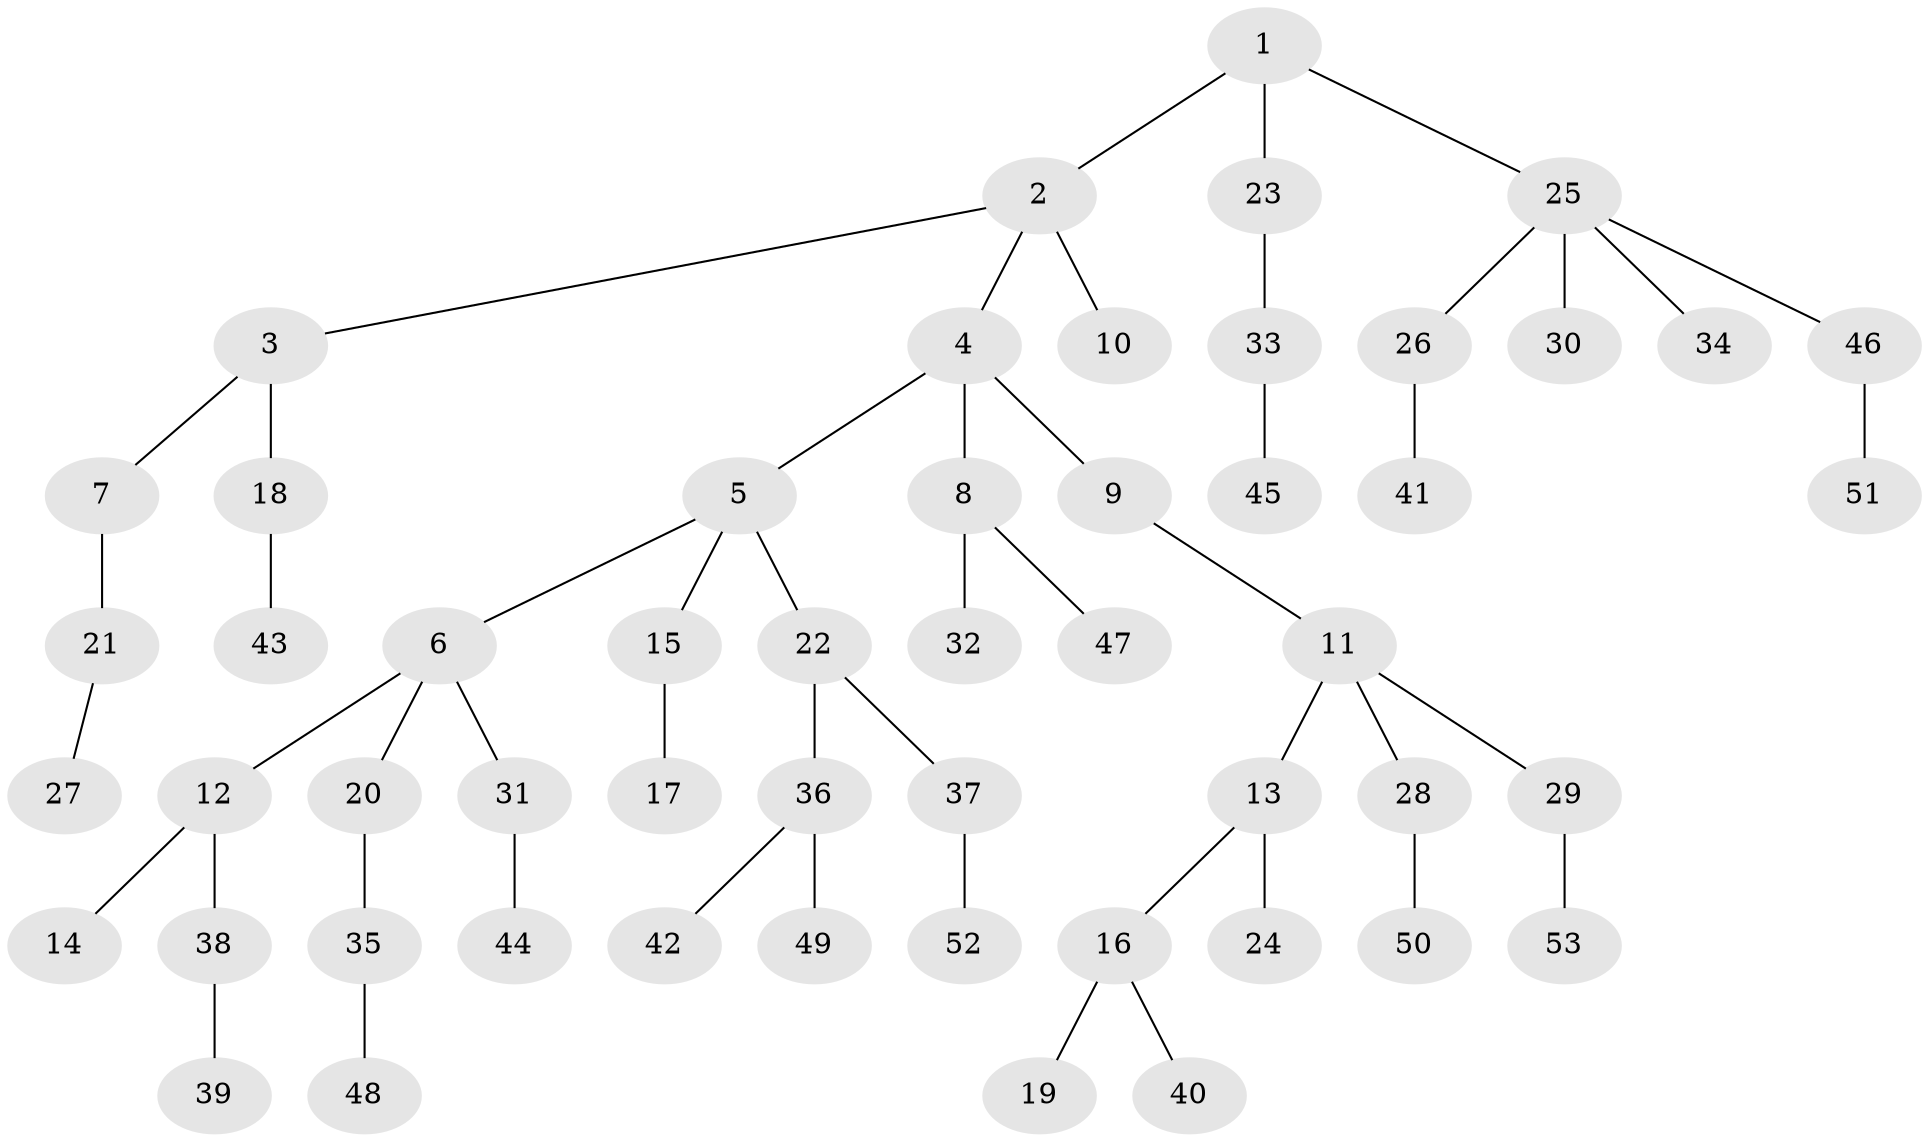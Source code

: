 // Generated by graph-tools (version 1.1) at 2025/11/02/27/25 16:11:26]
// undirected, 53 vertices, 52 edges
graph export_dot {
graph [start="1"]
  node [color=gray90,style=filled];
  1;
  2;
  3;
  4;
  5;
  6;
  7;
  8;
  9;
  10;
  11;
  12;
  13;
  14;
  15;
  16;
  17;
  18;
  19;
  20;
  21;
  22;
  23;
  24;
  25;
  26;
  27;
  28;
  29;
  30;
  31;
  32;
  33;
  34;
  35;
  36;
  37;
  38;
  39;
  40;
  41;
  42;
  43;
  44;
  45;
  46;
  47;
  48;
  49;
  50;
  51;
  52;
  53;
  1 -- 2;
  1 -- 23;
  1 -- 25;
  2 -- 3;
  2 -- 4;
  2 -- 10;
  3 -- 7;
  3 -- 18;
  4 -- 5;
  4 -- 8;
  4 -- 9;
  5 -- 6;
  5 -- 15;
  5 -- 22;
  6 -- 12;
  6 -- 20;
  6 -- 31;
  7 -- 21;
  8 -- 32;
  8 -- 47;
  9 -- 11;
  11 -- 13;
  11 -- 28;
  11 -- 29;
  12 -- 14;
  12 -- 38;
  13 -- 16;
  13 -- 24;
  15 -- 17;
  16 -- 19;
  16 -- 40;
  18 -- 43;
  20 -- 35;
  21 -- 27;
  22 -- 36;
  22 -- 37;
  23 -- 33;
  25 -- 26;
  25 -- 30;
  25 -- 34;
  25 -- 46;
  26 -- 41;
  28 -- 50;
  29 -- 53;
  31 -- 44;
  33 -- 45;
  35 -- 48;
  36 -- 42;
  36 -- 49;
  37 -- 52;
  38 -- 39;
  46 -- 51;
}
